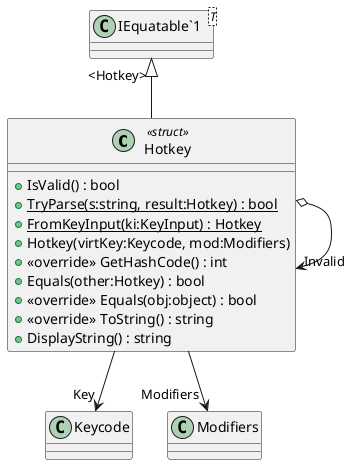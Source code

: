 @startuml
class Hotkey <<struct>> {
    + IsValid() : bool
    + {static} TryParse(s:string, result:Hotkey) : bool
    + {static} FromKeyInput(ki:KeyInput) : Hotkey
    + Hotkey(virtKey:Keycode, mod:Modifiers)
    + <<override>> GetHashCode() : int
    + Equals(other:Hotkey) : bool
    + <<override>> Equals(obj:object) : bool
    + <<override>> ToString() : string
    + DisplayString() : string
}
class "IEquatable`1"<T> {
}
"IEquatable`1" "<Hotkey>" <|-- Hotkey
Hotkey o-> "Invalid" Hotkey
Hotkey --> "Key" Keycode
Hotkey --> "Modifiers" Modifiers
@enduml
